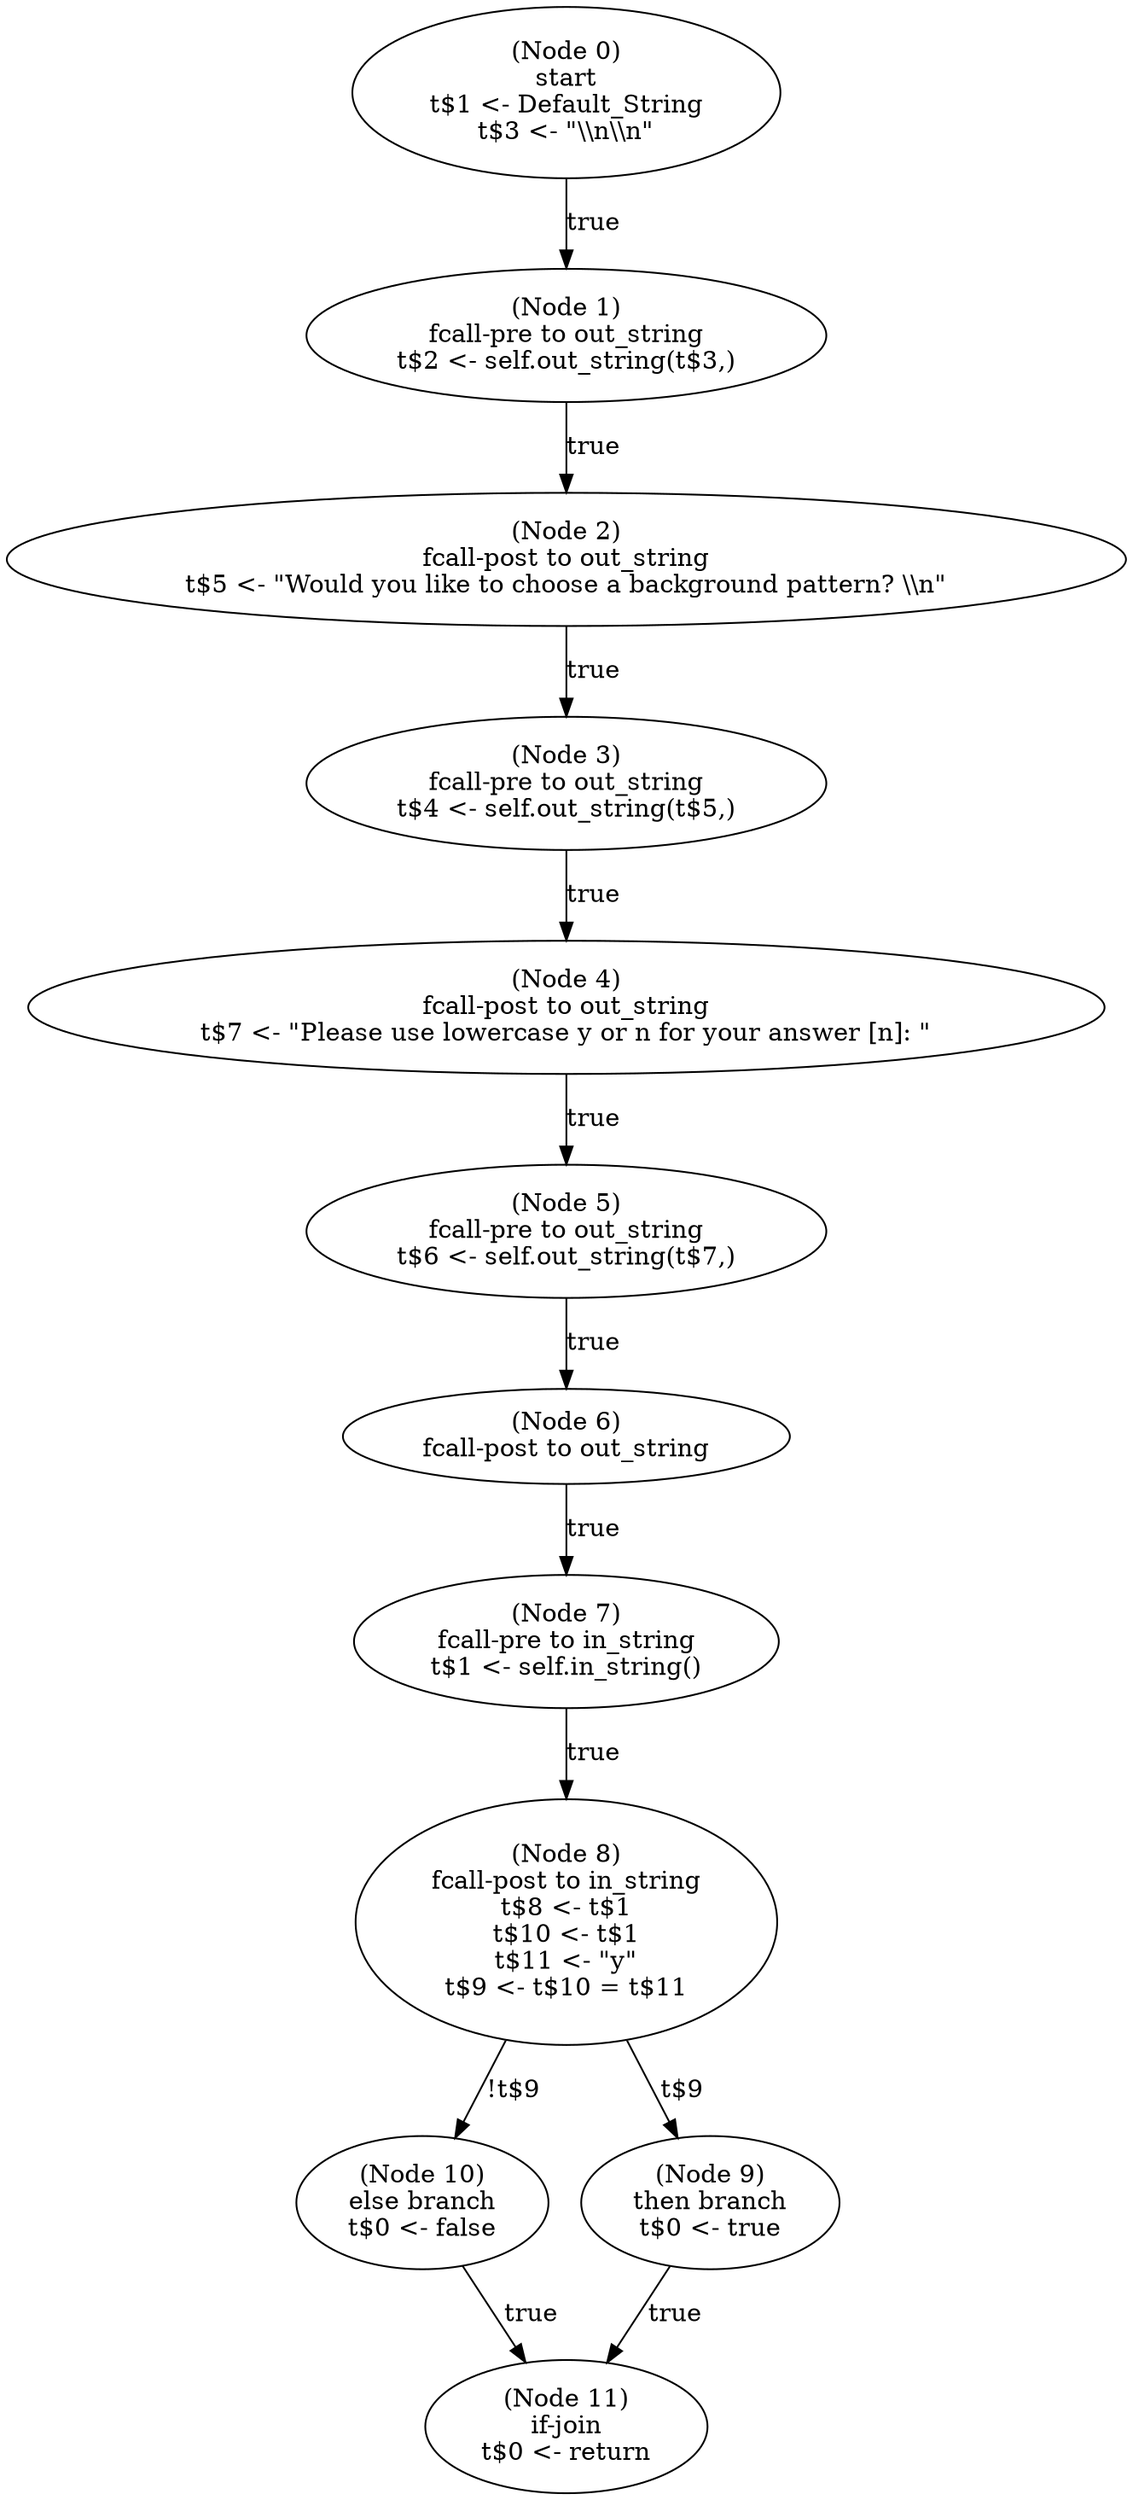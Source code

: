 digraph prompt2_pre {
  n0 [label="(Node 0)\nstart\nt$1 <- Default_String\nt$3 <- \"\\\\n\\\\n\"\n"];
 n0 -> n1 [label="true"];
  n1 [label="(Node 1)\nfcall-pre to out_string\nt$2 <- self.out_string(t$3,)\n"];
 n1 -> n2 [label="true"];
  n2 [label="(Node 2)\nfcall-post to out_string\nt$5 <- \"Would you like to choose a background pattern? \\\\n\"\n"];
 n2 -> n3 [label="true"];
  n3 [label="(Node 3)\nfcall-pre to out_string\nt$4 <- self.out_string(t$5,)\n"];
 n3 -> n4 [label="true"];
  n4 [label="(Node 4)\nfcall-post to out_string\nt$7 <- \"Please use lowercase y or n for your answer [n]: \"\n"];
 n4 -> n5 [label="true"];
  n5 [label="(Node 5)\nfcall-pre to out_string\nt$6 <- self.out_string(t$7,)\n"];
 n5 -> n6 [label="true"];
  n6 [label="(Node 6)\nfcall-post to out_string\n"];
 n6 -> n7 [label="true"];
  n7 [label="(Node 7)\nfcall-pre to in_string\nt$1 <- self.in_string()\n"];
 n7 -> n8 [label="true"];
  n8 [label="(Node 8)\nfcall-post to in_string\nt$8 <- t$1\nt$10 <- t$1\nt$11 <- \"y\"\nt$9 <- t$10 = t$11\n"];
 n8 -> n10 [label="!t$9"];
 n8 -> n9 [label="t$9"];
  n9 [label="(Node 9)\nthen branch\nt$0 <- true\n"];
 n9 -> n11 [label="true"];
  n10 [label="(Node 10)\nelse branch\nt$0 <- false\n"];
 n10 -> n11 [label="true"];
  n11 [label="(Node 11)\nif-join\nt$0 <- return\n"];
}
